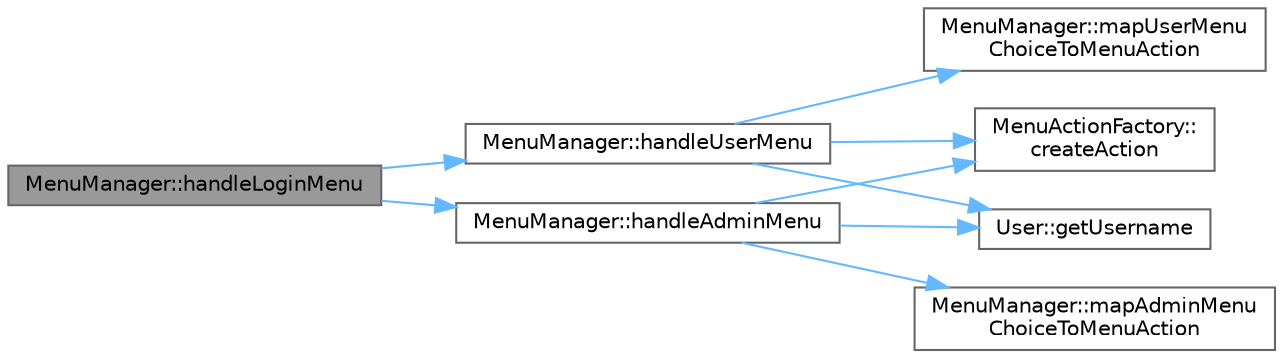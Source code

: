 digraph "MenuManager::handleLoginMenu"
{
 // LATEX_PDF_SIZE
  bgcolor="transparent";
  edge [fontname=Helvetica,fontsize=10,labelfontname=Helvetica,labelfontsize=10];
  node [fontname=Helvetica,fontsize=10,shape=box,height=0.2,width=0.4];
  rankdir="LR";
  Node1 [id="Node000001",label="MenuManager::handleLoginMenu",height=0.2,width=0.4,color="gray40", fillcolor="grey60", style="filled", fontcolor="black",tooltip="Phương thức xử lý menu đăng nhập, bao gồm xác thực người dùng và chuyển đến menu tương ứng."];
  Node1 -> Node2 [id="edge1_Node000001_Node000002",color="steelblue1",style="solid",tooltip=" "];
  Node2 [id="Node000002",label="MenuManager::handleAdminMenu",height=0.2,width=0.4,color="grey40", fillcolor="white", style="filled",URL="$class_menu_manager.html#a7218c16f7845afadeee623eac7b3e61f",tooltip="Phương thức xử lý menu của admin, hiển thị các lựa chọn và thực hiện hành động tương ứng."];
  Node2 -> Node3 [id="edge2_Node000002_Node000003",color="steelblue1",style="solid",tooltip=" "];
  Node3 [id="Node000003",label="MenuActionFactory::\lcreateAction",height=0.2,width=0.4,color="grey40", fillcolor="white", style="filled",URL="$class_menu_action_factory.html#aa7c127742c73d963ecb0c955cf736112",tooltip="Phương thức tạo đối tượng hành động tương ứng với lựa chọn menu của người dùng."];
  Node2 -> Node4 [id="edge3_Node000002_Node000004",color="steelblue1",style="solid",tooltip=" "];
  Node4 [id="Node000004",label="User::getUsername",height=0.2,width=0.4,color="grey40", fillcolor="white", style="filled",URL="$class_user.html#a7079d6aefd9d1b930d837039c1b3e7df",tooltip="Lấy tên đăng nhập."];
  Node2 -> Node5 [id="edge4_Node000002_Node000005",color="steelblue1",style="solid",tooltip=" "];
  Node5 [id="Node000005",label="MenuManager::mapAdminMenu\lChoiceToMenuAction",height=0.2,width=0.4,color="grey40", fillcolor="white", style="filled",URL="$class_menu_manager.html#a7e623aa73ee0e46b9e81a05f4c9e09b2",tooltip="Phương thức ánh xạ lựa chọn menu của admin sang hành động tương ứng."];
  Node1 -> Node6 [id="edge5_Node000001_Node000006",color="steelblue1",style="solid",tooltip=" "];
  Node6 [id="Node000006",label="MenuManager::handleUserMenu",height=0.2,width=0.4,color="grey40", fillcolor="white", style="filled",URL="$class_menu_manager.html#a789a3e07e55faa6ce7104c9d11f2b2e4",tooltip="Phương thức xử lý menu của người dùng, hiển thị các lựa chọn và thực hiện hành động tương ứng."];
  Node6 -> Node3 [id="edge6_Node000006_Node000003",color="steelblue1",style="solid",tooltip=" "];
  Node6 -> Node4 [id="edge7_Node000006_Node000004",color="steelblue1",style="solid",tooltip=" "];
  Node6 -> Node7 [id="edge8_Node000006_Node000007",color="steelblue1",style="solid",tooltip=" "];
  Node7 [id="Node000007",label="MenuManager::mapUserMenu\lChoiceToMenuAction",height=0.2,width=0.4,color="grey40", fillcolor="white", style="filled",URL="$class_menu_manager.html#a8510d774e6baac60c985bbd8185aa1f3",tooltip="Phương thức ánh xạ lựa chọn menu của người dùng sang hành động tương ứng."];
}
